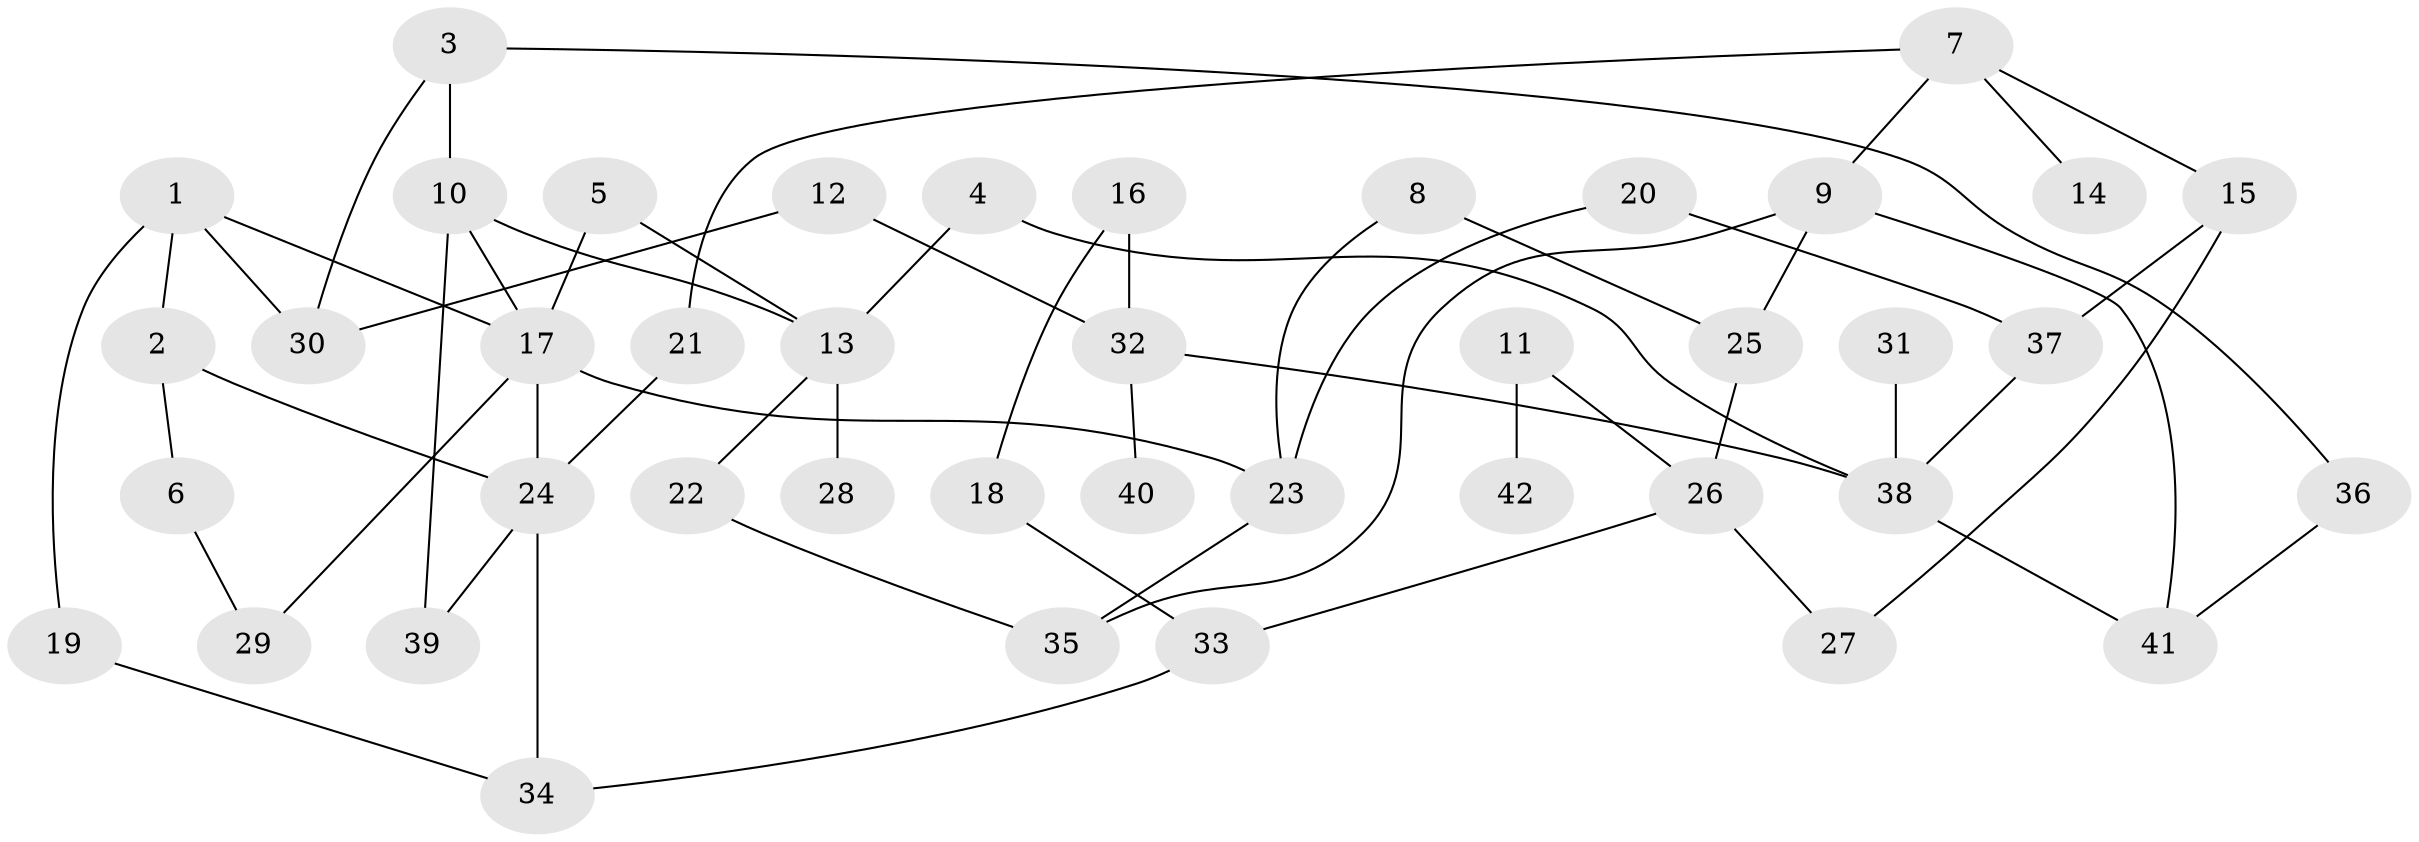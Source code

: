 // original degree distribution, {4: 0.09523809523809523, 3: 0.15476190476190477, 2: 0.30952380952380953, 6: 0.023809523809523808, 1: 0.3333333333333333, 5: 0.07142857142857142, 7: 0.011904761904761904}
// Generated by graph-tools (version 1.1) at 2025/01/03/09/25 03:01:04]
// undirected, 42 vertices, 58 edges
graph export_dot {
graph [start="1"]
  node [color=gray90,style=filled];
  1;
  2;
  3;
  4;
  5;
  6;
  7;
  8;
  9;
  10;
  11;
  12;
  13;
  14;
  15;
  16;
  17;
  18;
  19;
  20;
  21;
  22;
  23;
  24;
  25;
  26;
  27;
  28;
  29;
  30;
  31;
  32;
  33;
  34;
  35;
  36;
  37;
  38;
  39;
  40;
  41;
  42;
  1 -- 2 [weight=1.0];
  1 -- 17 [weight=1.0];
  1 -- 19 [weight=1.0];
  1 -- 30 [weight=1.0];
  2 -- 6 [weight=1.0];
  2 -- 24 [weight=1.0];
  3 -- 10 [weight=1.0];
  3 -- 30 [weight=1.0];
  3 -- 36 [weight=1.0];
  4 -- 13 [weight=1.0];
  4 -- 38 [weight=1.0];
  5 -- 13 [weight=1.0];
  5 -- 17 [weight=1.0];
  6 -- 29 [weight=1.0];
  7 -- 9 [weight=1.0];
  7 -- 14 [weight=1.0];
  7 -- 15 [weight=1.0];
  7 -- 21 [weight=1.0];
  8 -- 23 [weight=1.0];
  8 -- 25 [weight=1.0];
  9 -- 25 [weight=1.0];
  9 -- 35 [weight=1.0];
  9 -- 41 [weight=1.0];
  10 -- 13 [weight=1.0];
  10 -- 17 [weight=1.0];
  10 -- 39 [weight=1.0];
  11 -- 26 [weight=1.0];
  11 -- 42 [weight=1.0];
  12 -- 30 [weight=1.0];
  12 -- 32 [weight=1.0];
  13 -- 22 [weight=1.0];
  13 -- 28 [weight=1.0];
  15 -- 27 [weight=1.0];
  15 -- 37 [weight=1.0];
  16 -- 18 [weight=1.0];
  16 -- 32 [weight=1.0];
  17 -- 23 [weight=1.0];
  17 -- 24 [weight=1.0];
  17 -- 29 [weight=1.0];
  18 -- 33 [weight=1.0];
  19 -- 34 [weight=1.0];
  20 -- 23 [weight=1.0];
  20 -- 37 [weight=1.0];
  21 -- 24 [weight=1.0];
  22 -- 35 [weight=1.0];
  23 -- 35 [weight=1.0];
  24 -- 34 [weight=1.0];
  24 -- 39 [weight=1.0];
  25 -- 26 [weight=1.0];
  26 -- 27 [weight=1.0];
  26 -- 33 [weight=1.0];
  31 -- 38 [weight=1.0];
  32 -- 38 [weight=1.0];
  32 -- 40 [weight=1.0];
  33 -- 34 [weight=1.0];
  36 -- 41 [weight=1.0];
  37 -- 38 [weight=1.0];
  38 -- 41 [weight=1.0];
}
